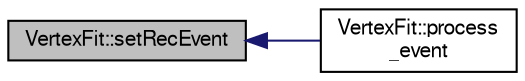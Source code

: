 digraph "VertexFit::setRecEvent"
{
  bgcolor="transparent";
  edge [fontname="FreeSans",fontsize="10",labelfontname="FreeSans",labelfontsize="10"];
  node [fontname="FreeSans",fontsize="10",shape=record];
  rankdir="LR";
  Node1 [label="VertexFit::setRecEvent",height=0.2,width=0.4,color="black", fillcolor="grey75", style="filled" fontcolor="black"];
  Node1 -> Node2 [dir="back",color="midnightblue",fontsize="10",style="solid",fontname="FreeSans"];
  Node2 [label="VertexFit::process\l_event",height=0.2,width=0.4,color="black",URL="$d1/d13/classVertexFit.html#a056c9f1aa5805bfd6f92e833722dd25e"];
}
